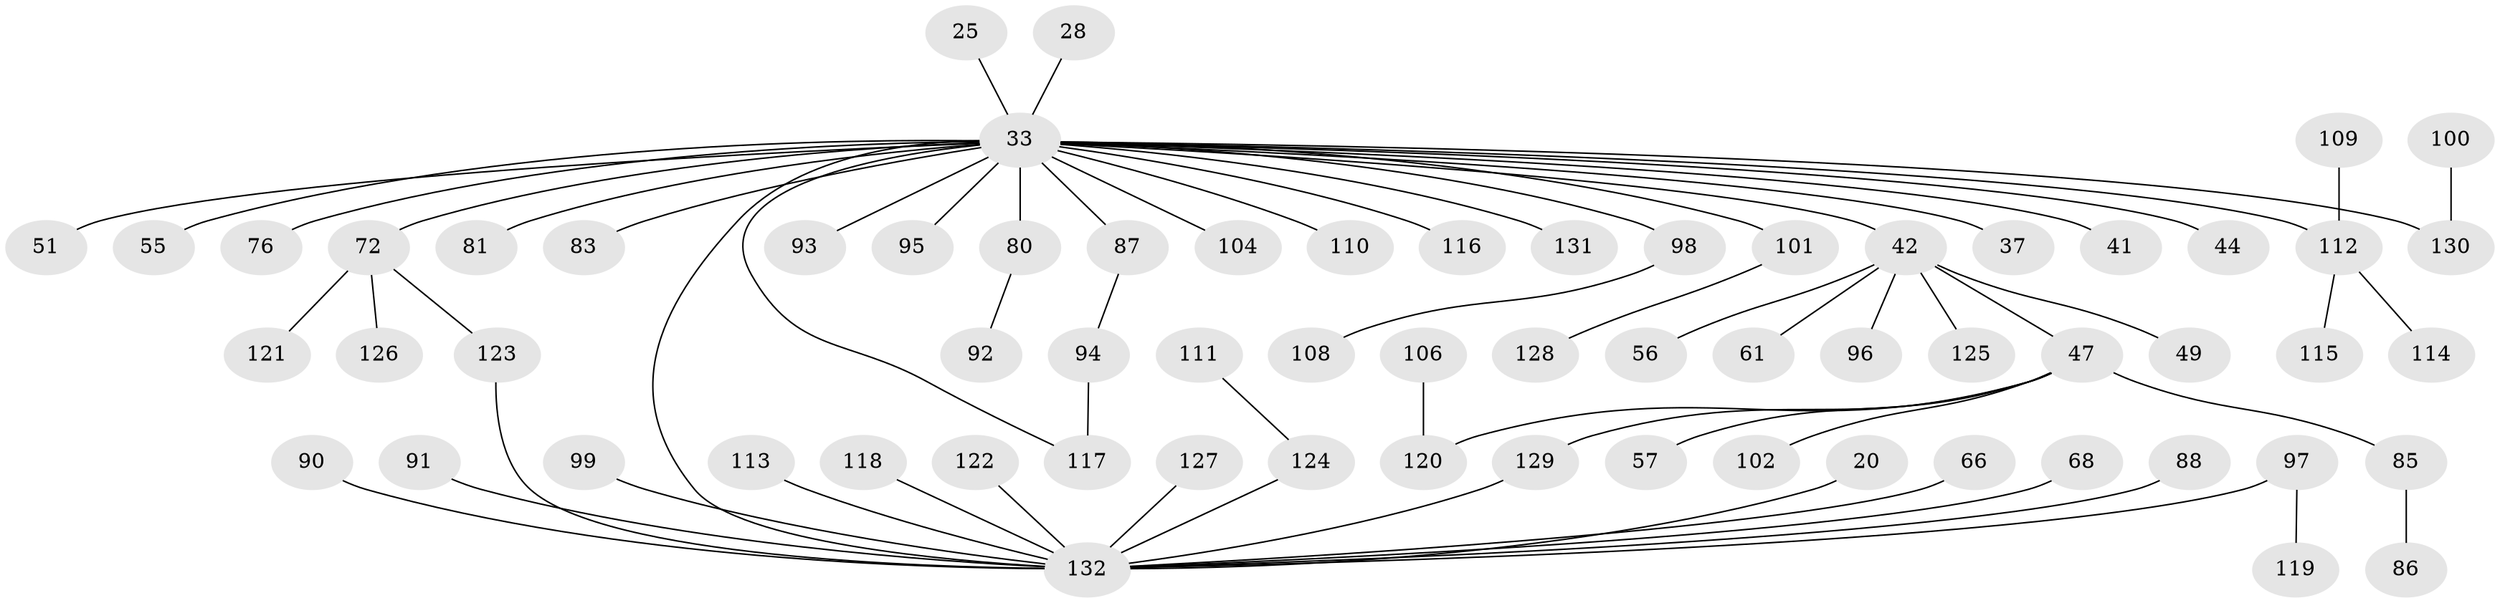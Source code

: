// original degree distribution, {8: 0.007575757575757576, 6: 0.030303030303030304, 4: 0.07575757575757576, 5: 0.030303030303030304, 3: 0.12878787878787878, 1: 0.4393939393939394, 2: 0.2803030303030303, 7: 0.007575757575757576}
// Generated by graph-tools (version 1.1) at 2025/42/03/09/25 04:42:26]
// undirected, 66 vertices, 68 edges
graph export_dot {
graph [start="1"]
  node [color=gray90,style=filled];
  20;
  25;
  28;
  33 [super="+1+2+10+14+17+16+5+22+19"];
  37;
  41;
  42 [super="+4"];
  44;
  47 [super="+6"];
  49;
  51;
  55;
  56;
  57;
  61;
  66;
  68;
  72 [super="+26"];
  76;
  80 [super="+32"];
  81 [super="+73"];
  83;
  85 [super="+67"];
  86;
  87 [super="+64"];
  88 [super="+60+65+70"];
  90;
  91 [super="+84"];
  92 [super="+48"];
  93 [super="+30+79"];
  94 [super="+71"];
  95;
  96;
  97 [super="+74"];
  98 [super="+27+36+38"];
  99;
  100;
  101;
  102;
  104;
  106;
  108;
  109;
  110;
  111;
  112 [super="+62"];
  113;
  114;
  115;
  116;
  117 [super="+46+82"];
  118 [super="+77"];
  119;
  120 [super="+105"];
  121 [super="+35"];
  122;
  123 [super="+75"];
  124 [super="+107"];
  125 [super="+53"];
  126 [super="+63"];
  127 [super="+40"];
  128;
  129 [super="+15+54+59"];
  130 [super="+89"];
  131 [super="+78"];
  132 [super="+11+13+18+34+52+43"];
  20 -- 132;
  25 -- 33;
  28 -- 33;
  33 -- 116;
  33 -- 76;
  33 -- 110;
  33 -- 42;
  33 -- 132 [weight=2];
  33 -- 44;
  33 -- 104;
  33 -- 51;
  33 -- 55;
  33 -- 95;
  33 -- 37;
  33 -- 80 [weight=2];
  33 -- 41;
  33 -- 83;
  33 -- 101;
  33 -- 72 [weight=2];
  33 -- 98;
  33 -- 117 [weight=2];
  33 -- 87;
  33 -- 130;
  33 -- 93 [weight=2];
  33 -- 112;
  33 -- 81;
  33 -- 131;
  42 -- 47 [weight=2];
  42 -- 49;
  42 -- 61;
  42 -- 96;
  42 -- 56;
  42 -- 125;
  47 -- 57;
  47 -- 102;
  47 -- 129;
  47 -- 120;
  47 -- 85;
  66 -- 132;
  68 -- 132;
  72 -- 123;
  72 -- 121;
  72 -- 126;
  80 -- 92;
  85 -- 86;
  87 -- 94;
  88 -- 132;
  90 -- 132;
  91 -- 132;
  94 -- 117;
  97 -- 119;
  97 -- 132;
  98 -- 108;
  99 -- 132;
  100 -- 130;
  101 -- 128;
  106 -- 120;
  109 -- 112;
  111 -- 124;
  112 -- 115;
  112 -- 114;
  113 -- 132;
  118 -- 132;
  122 -- 132;
  123 -- 132;
  124 -- 132;
  127 -- 132;
  129 -- 132 [weight=2];
}
